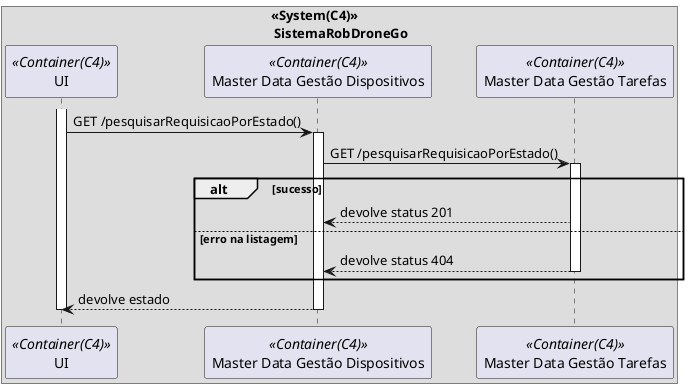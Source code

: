 @startuml vp2b

box "<<System(C4)>>\n SistemaRobDroneGo"
participant UI as ui <<Container(C4)>>
participant "Master Data Gestão Dispositivos" as mdgd <<Container(C4)>>
participant "Master Data Gestão Tarefas" as mdgt <<Container(C4)>>

activate ui
ui -> mdgd: GET /pesquisarRequisicaoPorEstado()
activate mdgd
mdgd -> mdgt: GET /pesquisarRequisicaoPorEstado()
activate mdgt
alt sucesso
mdgt --> mdgd: devolve status 201
else erro na listagem
mdgt --> mdgd: devolve status 404
deactivate mdgt
end
mdgd --> ui : devolve estado
deactivate mdgd
deactivate ui

end box

@enduml